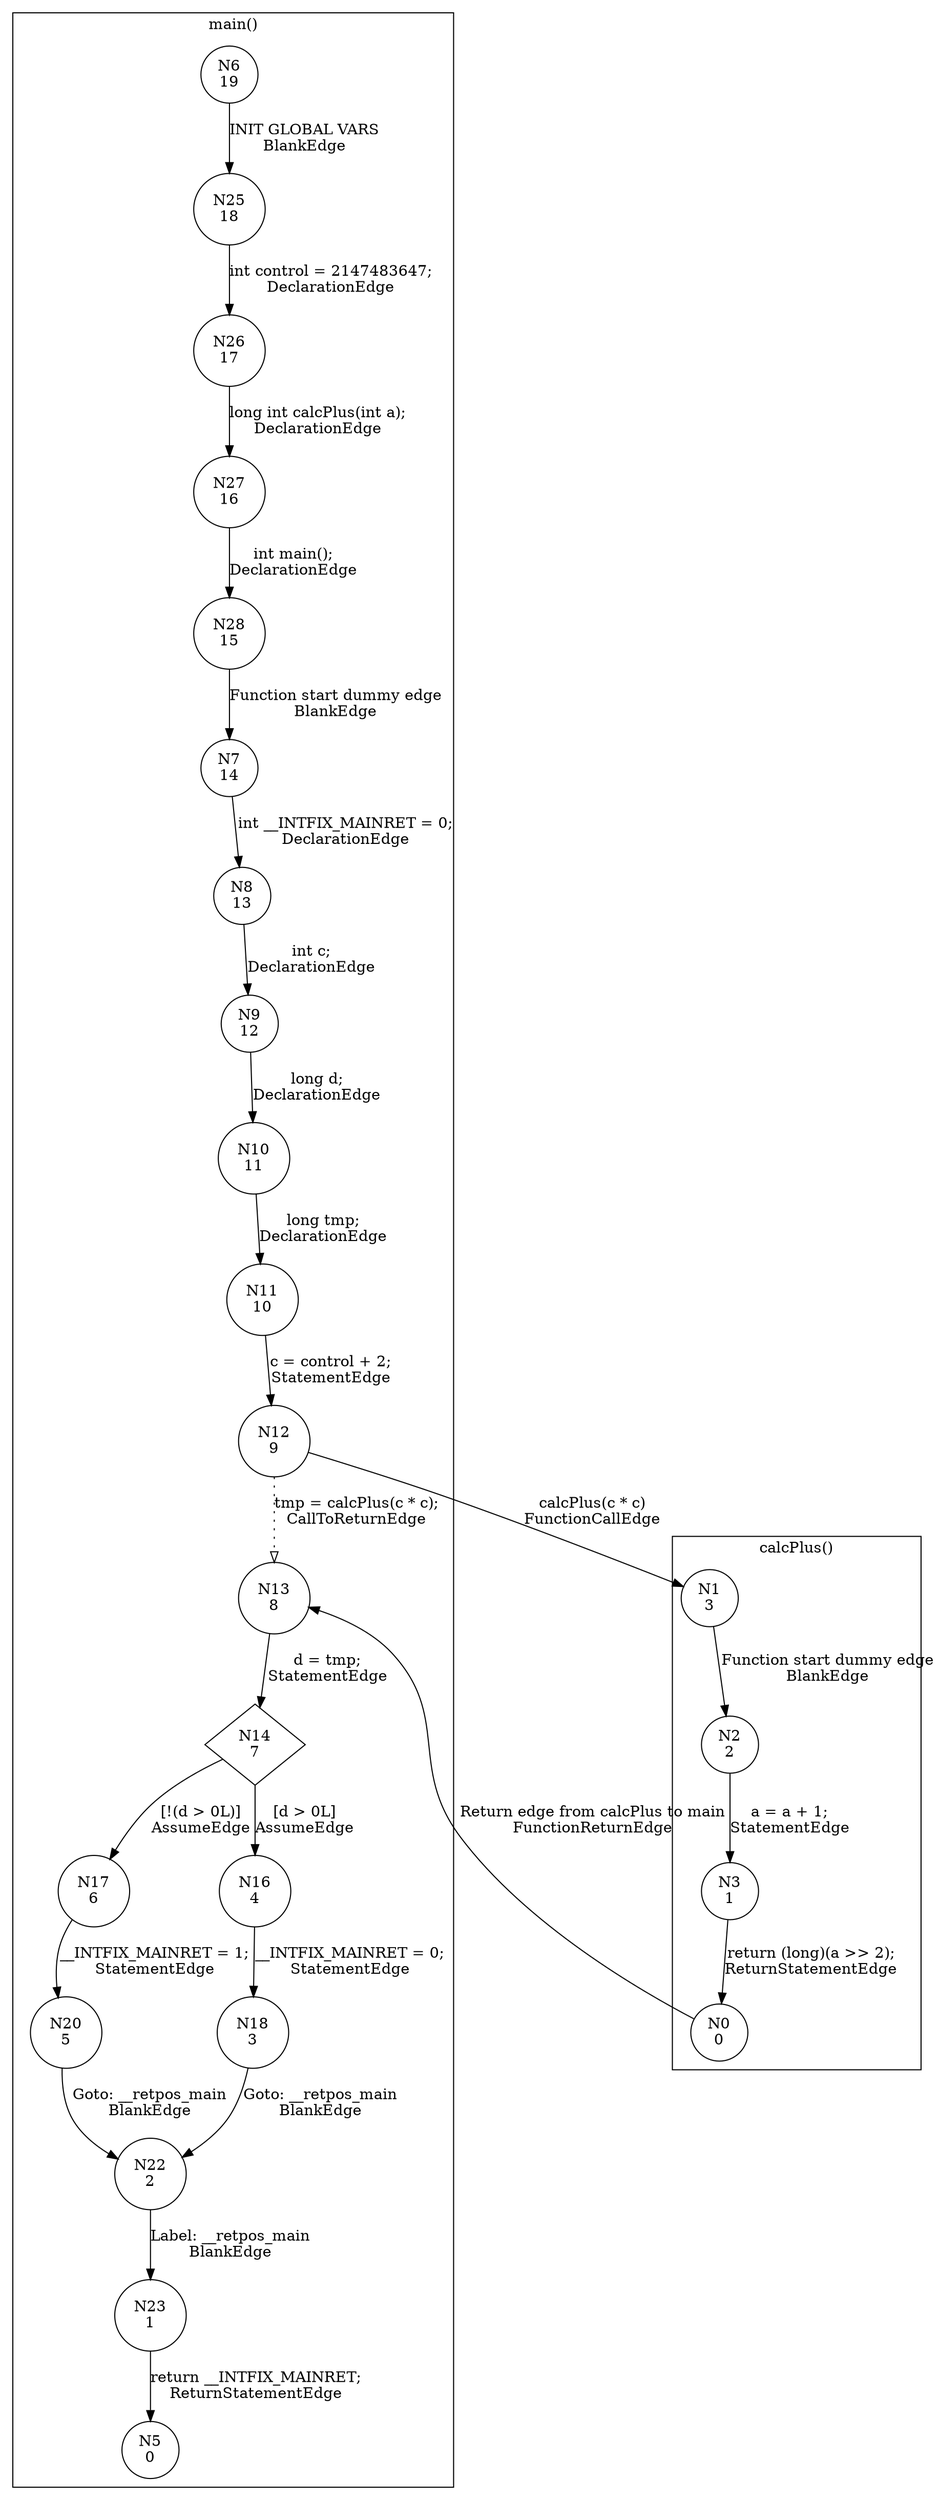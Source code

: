 digraph CFA {
6 [shape="circle" label="N6\n19"]
25 [shape="circle" label="N25\n18"]
26 [shape="circle" label="N26\n17"]
27 [shape="circle" label="N27\n16"]
28 [shape="circle" label="N28\n15"]
7 [shape="circle" label="N7\n14"]
8 [shape="circle" label="N8\n13"]
9 [shape="circle" label="N9\n12"]
10 [shape="circle" label="N10\n11"]
11 [shape="circle" label="N11\n10"]
12 [shape="circle" label="N12\n9"]
1 [shape="circle" label="N1\n3"]
2 [shape="circle" label="N2\n2"]
3 [shape="circle" label="N3\n1"]
0 [shape="circle" label="N0\n0"]
13 [shape="circle" label="N13\n8"]
14 [shape="diamond" label="N14\n7"]
17 [shape="circle" label="N17\n6"]
20 [shape="circle" label="N20\n5"]
22 [shape="circle" label="N22\n2"]
23 [shape="circle" label="N23\n1"]
5 [shape="circle" label="N5\n0"]
16 [shape="circle" label="N16\n4"]
18 [shape="circle" label="N18\n3"]
node [shape="circle"]
subgraph cluster_calcPlus {
label="calcPlus()"
1 -> 2 [label="Function start dummy edge
BlankEdge"]
2 -> 3 [label="a = a + 1;
StatementEdge"]
3 -> 0 [label="return (long)(a >> 2);
ReturnStatementEdge"]}
subgraph cluster_main {
label="main()"
6 -> 25 [label="INIT GLOBAL VARS
BlankEdge"]
25 -> 26 [label="int control = 2147483647;
DeclarationEdge"]
26 -> 27 [label="long int calcPlus(int a);
DeclarationEdge"]
27 -> 28 [label="int main();
DeclarationEdge"]
28 -> 7 [label="Function start dummy edge
BlankEdge"]
7 -> 8 [label="int __INTFIX_MAINRET = 0;
DeclarationEdge"]
8 -> 9 [label="int c;
DeclarationEdge"]
9 -> 10 [label="long d;
DeclarationEdge"]
10 -> 11 [label="long tmp;
DeclarationEdge"]
11 -> 12 [label="c = control + 2;
StatementEdge"]
12 -> 13 [label="tmp = calcPlus(c * c);
CallToReturnEdge" style="dotted" arrowhead="empty"]
13 -> 14 [label="d = tmp;
StatementEdge"]
14 -> 16 [label="[d > 0L]
AssumeEdge"]
14 -> 17 [label="[!(d > 0L)]
AssumeEdge"]
17 -> 20 [label="__INTFIX_MAINRET = 1;
StatementEdge"]
20 -> 22 [label="Goto: __retpos_main
BlankEdge"]
22 -> 23 [label="Label: __retpos_main
BlankEdge"]
23 -> 5 [label="return __INTFIX_MAINRET;
ReturnStatementEdge"]
16 -> 18 [label="__INTFIX_MAINRET = 0;
StatementEdge"]
18 -> 22 [label="Goto: __retpos_main
BlankEdge"]}
12 -> 1 [label="calcPlus(c * c)
FunctionCallEdge"]
0 -> 13 [label="Return edge from calcPlus to main
FunctionReturnEdge"]}